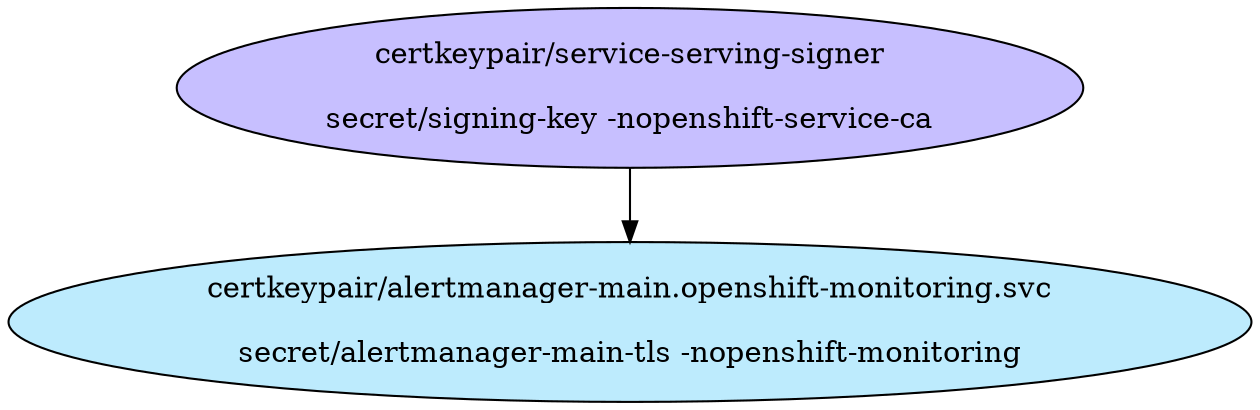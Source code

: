 digraph "Local Certificate" {
  // Node definitions.
  1 [
    label="certkeypair/service-serving-signer\n\nsecret/signing-key -nopenshift-service-ca\n"
    style=filled
    fillcolor="#c7bfff"
  ];
  20 [
    label="certkeypair/alertmanager-main.openshift-monitoring.svc\n\nsecret/alertmanager-main-tls -nopenshift-monitoring\n"
    style=filled
    fillcolor="#bdebfd"
  ];

  // Edge definitions.
  1 -> 20;
}